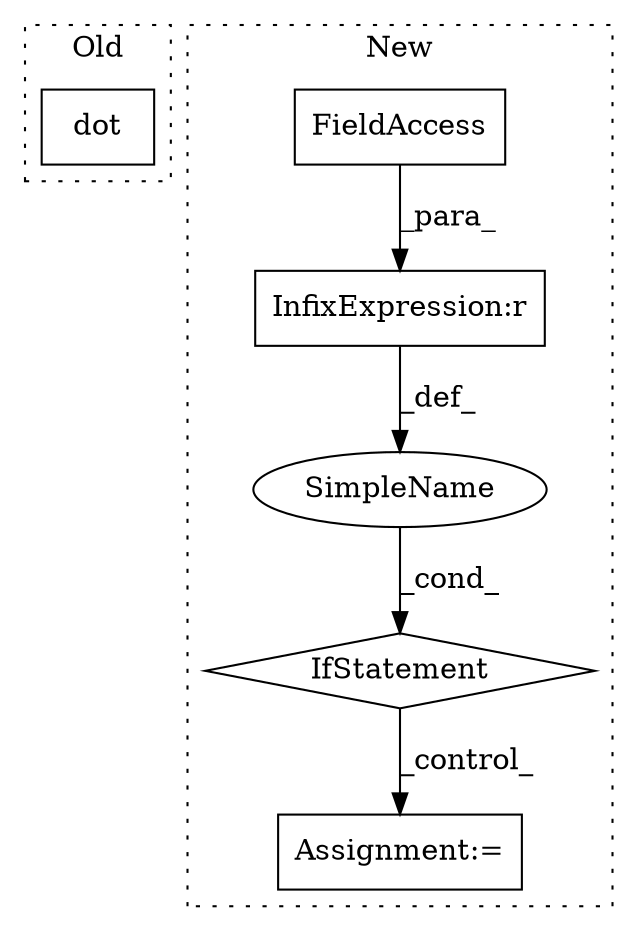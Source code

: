 digraph G {
subgraph cluster0 {
1 [label="dot" a="32" s="5298,5319" l="4,1" shape="box"];
label = "Old";
style="dotted";
}
subgraph cluster1 {
2 [label="IfStatement" a="25" s="5242,5256" l="4,2" shape="diamond"];
3 [label="Assignment:=" a="7" s="5268" l="1" shape="box"];
4 [label="SimpleName" a="42" s="" l="" shape="ellipse"];
5 [label="InfixExpression:r" a="27" s="5248" l="4" shape="box"];
6 [label="FieldAccess" a="22" s="5246" l="2" shape="box"];
label = "New";
style="dotted";
}
2 -> 3 [label="_control_"];
4 -> 2 [label="_cond_"];
5 -> 4 [label="_def_"];
6 -> 5 [label="_para_"];
}